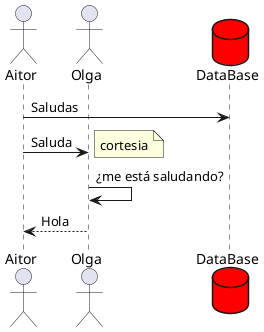 @startuml diagrama3

    actor Aitor
    actor Olga
    database DataBase #red

    Aitor -> DataBase: Saludas
    Aitor -> Olga : Saluda
    note right : cortesia
    Olga -> Olga : ¿me está saludando?
    Aitor <-- Olga : Hola

@enduml